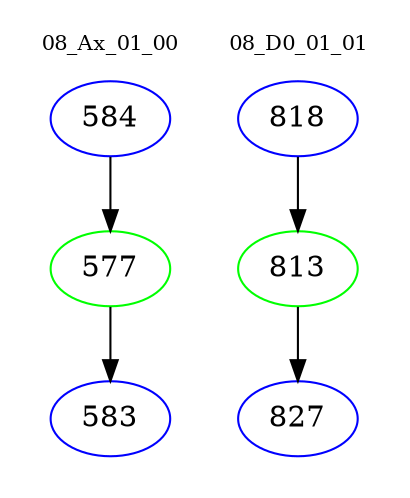 digraph{
subgraph cluster_0 {
color = white
label = "08_Ax_01_00";
fontsize=10;
T0_584 [label="584", color="blue"]
T0_584 -> T0_577 [color="black"]
T0_577 [label="577", color="green"]
T0_577 -> T0_583 [color="black"]
T0_583 [label="583", color="blue"]
}
subgraph cluster_1 {
color = white
label = "08_D0_01_01";
fontsize=10;
T1_818 [label="818", color="blue"]
T1_818 -> T1_813 [color="black"]
T1_813 [label="813", color="green"]
T1_813 -> T1_827 [color="black"]
T1_827 [label="827", color="blue"]
}
}
